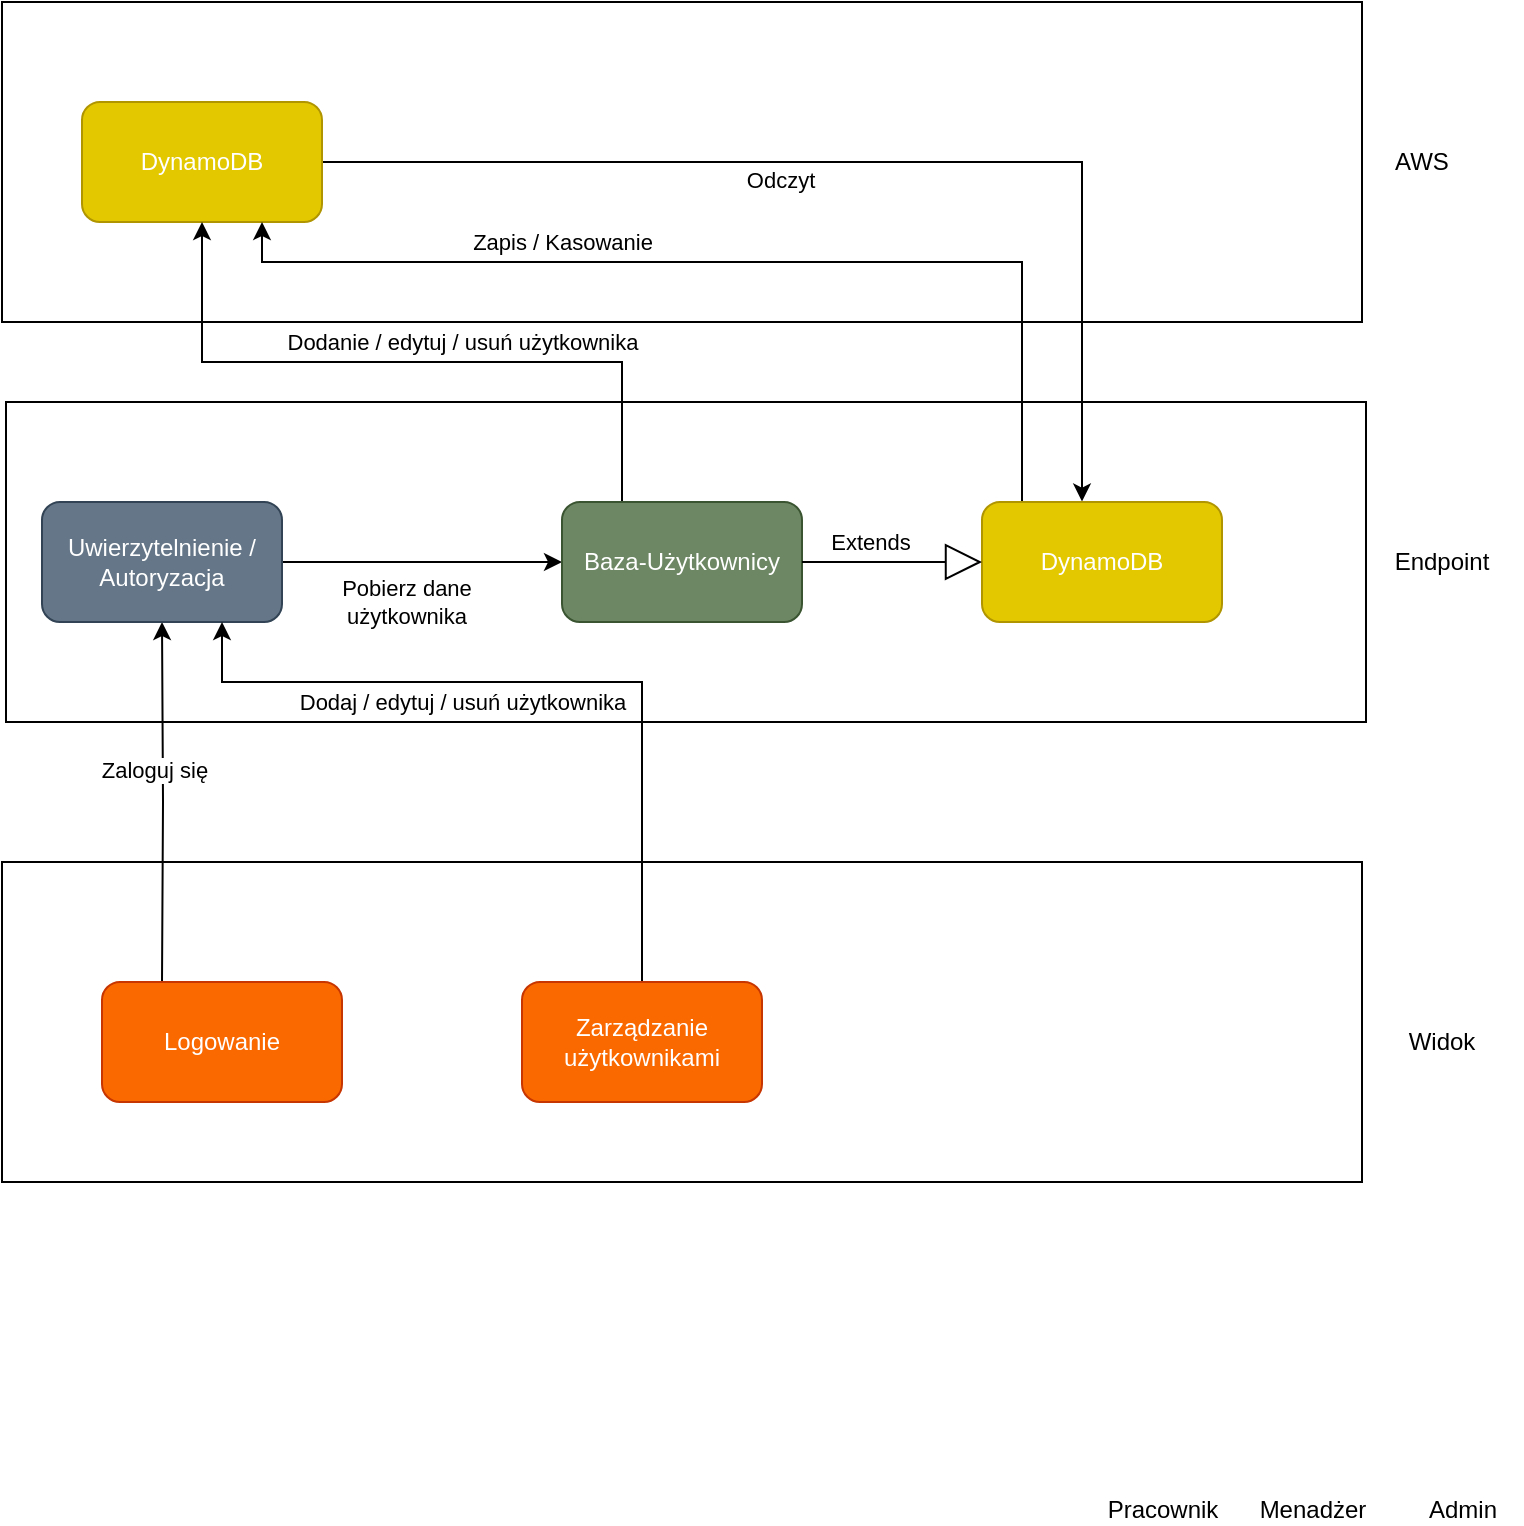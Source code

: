 <mxfile version="13.6.5" pages="3">
    <diagram id="LmuK0iRXnz72Fh-s3bJC" name="Logowanie / Zarządzanie Użytkownikami">
        <mxGraphModel dx="1736" dy="1188" grid="1" gridSize="10" guides="1" tooltips="1" connect="1" arrows="1" fold="1" page="1" pageScale="1" pageWidth="827" pageHeight="1169" math="0" shadow="0">
            <root>
                <mxCell id="0"/>
                <mxCell id="1" parent="0"/>
                <mxCell id="e5dS4gaMDLxEylvo_MKh-1" value="" style="rounded=0;whiteSpace=wrap;html=1;" parent="1" vertex="1">
                    <mxGeometry x="40" y="160" width="680" height="160" as="geometry"/>
                </mxCell>
                <mxCell id="e5dS4gaMDLxEylvo_MKh-2" value="" style="rounded=0;whiteSpace=wrap;html=1;" parent="1" vertex="1">
                    <mxGeometry x="42" y="360" width="680" height="160" as="geometry"/>
                </mxCell>
                <mxCell id="e5dS4gaMDLxEylvo_MKh-3" value="" style="rounded=0;whiteSpace=wrap;html=1;" parent="1" vertex="1">
                    <mxGeometry x="40" y="590" width="680" height="160" as="geometry"/>
                </mxCell>
                <mxCell id="e5dS4gaMDLxEylvo_MKh-4" value="AWS" style="text;html=1;strokeColor=none;fillColor=none;align=center;verticalAlign=middle;whiteSpace=wrap;rounded=0;" parent="1" vertex="1">
                    <mxGeometry x="730" y="230" width="40" height="20" as="geometry"/>
                </mxCell>
                <mxCell id="e5dS4gaMDLxEylvo_MKh-6" value="Endpoint" style="text;html=1;strokeColor=none;fillColor=none;align=center;verticalAlign=middle;whiteSpace=wrap;rounded=0;" parent="1" vertex="1">
                    <mxGeometry x="730" y="430" width="60" height="20" as="geometry"/>
                </mxCell>
                <mxCell id="e5dS4gaMDLxEylvo_MKh-7" value="Widok" style="text;html=1;strokeColor=none;fillColor=none;align=center;verticalAlign=middle;whiteSpace=wrap;rounded=0;" parent="1" vertex="1">
                    <mxGeometry x="740" y="670" width="40" height="20" as="geometry"/>
                </mxCell>
                <mxCell id="e5dS4gaMDLxEylvo_MKh-13" style="edgeStyle=orthogonalEdgeStyle;rounded=0;orthogonalLoop=1;jettySize=auto;html=1;exitX=0.413;exitY=-0.036;exitDx=0;exitDy=0;exitPerimeter=0;entryX=0.5;entryY=1;entryDx=0;entryDy=0;" parent="1" target="e5dS4gaMDLxEylvo_MKh-10" edge="1">
                    <mxGeometry relative="1" as="geometry">
                        <mxPoint x="120.0" y="650.0" as="sourcePoint"/>
                        <mxPoint x="280.44" y="502.16" as="targetPoint"/>
                        <Array as="points"/>
                    </mxGeometry>
                </mxCell>
                <mxCell id="e5dS4gaMDLxEylvo_MKh-14" value="Zaloguj się" style="edgeLabel;html=1;align=center;verticalAlign=middle;resizable=0;points=[];" parent="e5dS4gaMDLxEylvo_MKh-13" vertex="1" connectable="0">
                    <mxGeometry x="0.353" y="4" relative="1" as="geometry">
                        <mxPoint y="15" as="offset"/>
                    </mxGeometry>
                </mxCell>
                <mxCell id="e5dS4gaMDLxEylvo_MKh-9" value="Logowanie" style="rounded=1;whiteSpace=wrap;html=1;fillColor=#fa6800;strokeColor=#C73500;fontColor=#ffffff;" parent="1" vertex="1">
                    <mxGeometry x="90" y="650" width="120" height="60" as="geometry"/>
                </mxCell>
                <mxCell id="e5dS4gaMDLxEylvo_MKh-18" style="edgeStyle=orthogonalEdgeStyle;rounded=0;orthogonalLoop=1;jettySize=auto;html=1;exitX=1;exitY=0.5;exitDx=0;exitDy=0;entryX=0;entryY=0.5;entryDx=0;entryDy=0;" parent="1" source="e5dS4gaMDLxEylvo_MKh-10" target="e5dS4gaMDLxEylvo_MKh-23" edge="1">
                    <mxGeometry relative="1" as="geometry">
                        <Array as="points"/>
                    </mxGeometry>
                </mxCell>
                <mxCell id="e5dS4gaMDLxEylvo_MKh-19" value="Pobierz dane&lt;br&gt;użytkownika" style="edgeLabel;html=1;align=center;verticalAlign=middle;resizable=0;points=[];" parent="e5dS4gaMDLxEylvo_MKh-18" vertex="1" connectable="0">
                    <mxGeometry x="0.253" y="-1" relative="1" as="geometry">
                        <mxPoint x="-25.43" y="19" as="offset"/>
                    </mxGeometry>
                </mxCell>
                <mxCell id="e5dS4gaMDLxEylvo_MKh-10" value="Uwierzytelnienie / Autoryzacja" style="rounded=1;whiteSpace=wrap;html=1;fillColor=#647687;strokeColor=#314354;fontColor=#ffffff;" parent="1" vertex="1">
                    <mxGeometry x="60" y="410" width="120" height="60" as="geometry"/>
                </mxCell>
                <mxCell id="e5dS4gaMDLxEylvo_MKh-17" style="edgeStyle=orthogonalEdgeStyle;rounded=0;orthogonalLoop=1;jettySize=auto;html=1;exitX=1;exitY=0.5;exitDx=0;exitDy=0;entryX=0.42;entryY=-0.003;entryDx=0;entryDy=0;entryPerimeter=0;" parent="1" source="e5dS4gaMDLxEylvo_MKh-11" target="e5dS4gaMDLxEylvo_MKh-24" edge="1">
                    <mxGeometry relative="1" as="geometry">
                        <mxPoint x="150" y="410" as="targetPoint"/>
                        <Array as="points">
                            <mxPoint x="580" y="240"/>
                            <mxPoint x="580" y="410"/>
                        </Array>
                    </mxGeometry>
                </mxCell>
                <mxCell id="e5dS4gaMDLxEylvo_MKh-20" value="Odczyt" style="edgeLabel;html=1;align=center;verticalAlign=middle;resizable=0;points=[];" parent="e5dS4gaMDLxEylvo_MKh-17" vertex="1" connectable="0">
                    <mxGeometry x="-0.173" y="-1" relative="1" as="geometry">
                        <mxPoint x="1" y="8" as="offset"/>
                    </mxGeometry>
                </mxCell>
                <mxCell id="e5dS4gaMDLxEylvo_MKh-11" value="DynamoDB" style="rounded=1;whiteSpace=wrap;html=1;fillColor=#e3c800;strokeColor=#B09500;fontColor=#ffffff;" parent="1" vertex="1">
                    <mxGeometry x="80" y="210" width="120" height="60" as="geometry"/>
                </mxCell>
                <mxCell id="e5dS4gaMDLxEylvo_MKh-36" style="edgeStyle=orthogonalEdgeStyle;rounded=0;orthogonalLoop=1;jettySize=auto;html=1;exitX=0.5;exitY=0;exitDx=0;exitDy=0;entryX=0.75;entryY=1;entryDx=0;entryDy=0;fillColor=#ffffff;" parent="1" source="e5dS4gaMDLxEylvo_MKh-21" target="e5dS4gaMDLxEylvo_MKh-10" edge="1">
                    <mxGeometry relative="1" as="geometry">
                        <Array as="points">
                            <mxPoint x="360" y="500"/>
                            <mxPoint x="150" y="500"/>
                        </Array>
                    </mxGeometry>
                </mxCell>
                <mxCell id="e5dS4gaMDLxEylvo_MKh-38" value="Dodaj / edytuj / usuń użytkownika" style="edgeLabel;html=1;align=center;verticalAlign=middle;resizable=0;points=[];" parent="e5dS4gaMDLxEylvo_MKh-36" vertex="1" connectable="0">
                    <mxGeometry x="-0.34" y="-2" relative="1" as="geometry">
                        <mxPoint x="-92" y="-11.43" as="offset"/>
                    </mxGeometry>
                </mxCell>
                <mxCell id="e5dS4gaMDLxEylvo_MKh-21" value="Zarządzanie użytkownikami" style="rounded=1;whiteSpace=wrap;html=1;fillColor=#fa6800;strokeColor=#C73500;fontColor=#ffffff;" parent="1" vertex="1">
                    <mxGeometry x="300" y="650" width="120" height="60" as="geometry"/>
                </mxCell>
                <mxCell id="e5dS4gaMDLxEylvo_MKh-39" style="edgeStyle=orthogonalEdgeStyle;rounded=0;orthogonalLoop=1;jettySize=auto;html=1;exitX=0.25;exitY=0;exitDx=0;exitDy=0;fillColor=#ffffff;" parent="1" source="e5dS4gaMDLxEylvo_MKh-23" target="e5dS4gaMDLxEylvo_MKh-11" edge="1">
                    <mxGeometry relative="1" as="geometry"/>
                </mxCell>
                <mxCell id="e5dS4gaMDLxEylvo_MKh-40" value="Dodanie / edytuj / usuń użytkownika" style="edgeLabel;html=1;align=center;verticalAlign=middle;resizable=0;points=[];" parent="e5dS4gaMDLxEylvo_MKh-39" vertex="1" connectable="0">
                    <mxGeometry x="-0.139" y="-1" relative="1" as="geometry">
                        <mxPoint y="-9" as="offset"/>
                    </mxGeometry>
                </mxCell>
                <mxCell id="e5dS4gaMDLxEylvo_MKh-23" value="Baza-Użytkownicy" style="rounded=1;whiteSpace=wrap;html=1;fillColor=#6d8764;strokeColor=#3A5431;fontColor=#ffffff;" parent="1" vertex="1">
                    <mxGeometry x="320" y="410" width="120" height="60" as="geometry"/>
                </mxCell>
                <mxCell id="e5dS4gaMDLxEylvo_MKh-30" style="edgeStyle=orthogonalEdgeStyle;rounded=0;orthogonalLoop=1;jettySize=auto;html=1;exitX=0.25;exitY=0;exitDx=0;exitDy=0;entryX=0.75;entryY=1;entryDx=0;entryDy=0;fillColor=#ffffff;" parent="1" source="e5dS4gaMDLxEylvo_MKh-24" target="e5dS4gaMDLxEylvo_MKh-11" edge="1">
                    <mxGeometry relative="1" as="geometry">
                        <Array as="points">
                            <mxPoint x="550" y="290"/>
                            <mxPoint x="170" y="290"/>
                        </Array>
                    </mxGeometry>
                </mxCell>
                <mxCell id="e5dS4gaMDLxEylvo_MKh-31" value="Zapis / Kasowanie" style="edgeLabel;html=1;align=center;verticalAlign=middle;resizable=0;points=[];" parent="e5dS4gaMDLxEylvo_MKh-30" vertex="1" connectable="0">
                    <mxGeometry x="0.369" y="-1" relative="1" as="geometry">
                        <mxPoint x="2.67" y="-9" as="offset"/>
                    </mxGeometry>
                </mxCell>
                <mxCell id="e5dS4gaMDLxEylvo_MKh-24" value="DynamoDB" style="rounded=1;whiteSpace=wrap;html=1;fillColor=#e3c800;strokeColor=#B09500;fontColor=#ffffff;" parent="1" vertex="1">
                    <mxGeometry x="530" y="410" width="120" height="60" as="geometry"/>
                </mxCell>
                <mxCell id="e5dS4gaMDLxEylvo_MKh-27" value="Extends" style="endArrow=block;endSize=16;endFill=0;html=1;fillColor=#ffffff;exitX=1;exitY=0.5;exitDx=0;exitDy=0;entryX=0;entryY=0.5;entryDx=0;entryDy=0;" parent="1" source="e5dS4gaMDLxEylvo_MKh-23" target="e5dS4gaMDLxEylvo_MKh-24" edge="1">
                    <mxGeometry x="-0.25" y="10" width="160" relative="1" as="geometry">
                        <mxPoint x="450" y="440" as="sourcePoint"/>
                        <mxPoint x="520" y="440" as="targetPoint"/>
                        <Array as="points">
                            <mxPoint x="500" y="440"/>
                        </Array>
                        <mxPoint as="offset"/>
                    </mxGeometry>
                </mxCell>
                <mxCell id="e5dS4gaMDLxEylvo_MKh-42" value="Admin" style="shape=image;html=1;verticalAlign=top;verticalLabelPosition=bottom;labelBackgroundColor=#ffffff;imageAspect=0;aspect=fixed;image=https://cdn3.iconfinder.com/data/icons/fantasy-and-role-play-game-adventure-quest/512/Viking-128.png" parent="1" vertex="1">
                    <mxGeometry x="740" y="840" width="60" height="60" as="geometry"/>
                </mxCell>
                <mxCell id="e5dS4gaMDLxEylvo_MKh-45" value="Pracownik" style="shape=image;html=1;verticalAlign=top;verticalLabelPosition=bottom;labelBackgroundColor=#ffffff;imageAspect=0;aspect=fixed;image=https://cdn4.iconfinder.com/data/icons/avatars-xmas-giveaway/128/builder_worker_helmet-128.png" parent="1" vertex="1">
                    <mxGeometry x="590" y="840" width="60" height="60" as="geometry"/>
                </mxCell>
                <mxCell id="e5dS4gaMDLxEylvo_MKh-47" value="Menadżer" style="shape=image;html=1;verticalAlign=top;verticalLabelPosition=bottom;labelBackgroundColor=#ffffff;imageAspect=0;aspect=fixed;image=https://cdn3.iconfinder.com/data/icons/shopping-and-retail-15/512/Crown-128.png" parent="1" vertex="1">
                    <mxGeometry x="660" y="830" width="70" height="70" as="geometry"/>
                </mxCell>
                <mxCell id="e5dS4gaMDLxEylvo_MKh-50" value="" style="shape=image;html=1;verticalAlign=top;verticalLabelPosition=bottom;labelBackgroundColor=#ffffff;imageAspect=0;aspect=fixed;image=https://cdn4.iconfinder.com/data/icons/avatars-xmas-giveaway/128/builder_worker_helmet-128.png" parent="1" vertex="1">
                    <mxGeometry x="80" y="690" width="30" height="30" as="geometry"/>
                </mxCell>
                <mxCell id="e5dS4gaMDLxEylvo_MKh-51" value="" style="shape=image;html=1;verticalAlign=top;verticalLabelPosition=bottom;labelBackgroundColor=#ffffff;imageAspect=0;aspect=fixed;image=https://cdn3.iconfinder.com/data/icons/shopping-and-retail-15/512/Crown-128.png" parent="1" vertex="1">
                    <mxGeometry x="105" y="690" width="30" height="30" as="geometry"/>
                </mxCell>
                <mxCell id="e5dS4gaMDLxEylvo_MKh-52" value="" style="shape=image;html=1;verticalAlign=top;verticalLabelPosition=bottom;labelBackgroundColor=#ffffff;imageAspect=0;aspect=fixed;image=https://cdn3.iconfinder.com/data/icons/fantasy-and-role-play-game-adventure-quest/512/Viking-128.png" parent="1" vertex="1">
                    <mxGeometry x="130" y="695" width="25" height="25" as="geometry"/>
                </mxCell>
                <mxCell id="e5dS4gaMDLxEylvo_MKh-53" value="" style="shape=image;html=1;verticalAlign=top;verticalLabelPosition=bottom;labelBackgroundColor=#ffffff;imageAspect=0;aspect=fixed;image=https://cdn3.iconfinder.com/data/icons/fantasy-and-role-play-game-adventure-quest/512/Viking-128.png" parent="1" vertex="1">
                    <mxGeometry x="401" y="695" width="25" height="25" as="geometry"/>
                </mxCell>
            </root>
        </mxGraphModel>
    </diagram>
    <diagram id="Y09SEBUBqhmrg7Iw147y" name="Zespoły">
        <mxGraphModel dx="909" dy="1188" grid="1" gridSize="10" guides="1" tooltips="1" connect="1" arrows="1" fold="1" page="1" pageScale="1" pageWidth="827" pageHeight="1169" math="0" shadow="0">
            <root>
                <mxCell id="lDVDiWzpCGMbZkUDvq3X-0"/>
                <mxCell id="lDVDiWzpCGMbZkUDvq3X-1" parent="lDVDiWzpCGMbZkUDvq3X-0"/>
                <mxCell id="OA9pqO5p4BT9uitg4Vxe-0" value="" style="rounded=0;whiteSpace=wrap;html=1;" parent="lDVDiWzpCGMbZkUDvq3X-1" vertex="1">
                    <mxGeometry x="870" y="70" width="680" height="160" as="geometry"/>
                </mxCell>
                <mxCell id="OA9pqO5p4BT9uitg4Vxe-1" value="" style="rounded=0;whiteSpace=wrap;html=1;" parent="lDVDiWzpCGMbZkUDvq3X-1" vertex="1">
                    <mxGeometry x="870" y="270" width="680" height="290" as="geometry"/>
                </mxCell>
                <mxCell id="OA9pqO5p4BT9uitg4Vxe-2" value="" style="rounded=0;whiteSpace=wrap;html=1;" parent="lDVDiWzpCGMbZkUDvq3X-1" vertex="1">
                    <mxGeometry x="870" y="590" width="680" height="150" as="geometry"/>
                </mxCell>
                <mxCell id="OA9pqO5p4BT9uitg4Vxe-3" value="AWS" style="text;html=1;strokeColor=none;fillColor=none;align=center;verticalAlign=middle;whiteSpace=wrap;rounded=0;" parent="lDVDiWzpCGMbZkUDvq3X-1" vertex="1">
                    <mxGeometry x="1560" y="140" width="40" height="20" as="geometry"/>
                </mxCell>
                <mxCell id="OA9pqO5p4BT9uitg4Vxe-4" value="Endpoint" style="text;html=1;strokeColor=none;fillColor=none;align=center;verticalAlign=middle;whiteSpace=wrap;rounded=0;" parent="lDVDiWzpCGMbZkUDvq3X-1" vertex="1">
                    <mxGeometry x="1560" y="340" width="60" height="20" as="geometry"/>
                </mxCell>
                <mxCell id="OA9pqO5p4BT9uitg4Vxe-5" value="Widok" style="text;html=1;strokeColor=none;fillColor=none;align=center;verticalAlign=middle;whiteSpace=wrap;rounded=0;" parent="lDVDiWzpCGMbZkUDvq3X-1" vertex="1">
                    <mxGeometry x="1570" y="660" width="40" height="20" as="geometry"/>
                </mxCell>
                <mxCell id="OA9pqO5p4BT9uitg4Vxe-9" style="edgeStyle=orthogonalEdgeStyle;rounded=0;orthogonalLoop=1;jettySize=auto;html=1;exitX=1;exitY=0.5;exitDx=0;exitDy=0;entryX=0;entryY=0.5;entryDx=0;entryDy=0;" parent="lDVDiWzpCGMbZkUDvq3X-1" source="OA9pqO5p4BT9uitg4Vxe-11" target="OA9pqO5p4BT9uitg4Vxe-20" edge="1">
                    <mxGeometry relative="1" as="geometry">
                        <Array as="points"/>
                    </mxGeometry>
                </mxCell>
                <mxCell id="OA9pqO5p4BT9uitg4Vxe-10" value="CRUD zespołu" style="edgeLabel;html=1;align=center;verticalAlign=middle;resizable=0;points=[];" parent="OA9pqO5p4BT9uitg4Vxe-9" vertex="1" connectable="0">
                    <mxGeometry x="0.253" y="-1" relative="1" as="geometry">
                        <mxPoint x="-25.43" y="9" as="offset"/>
                    </mxGeometry>
                </mxCell>
                <mxCell id="yh0loiHZFNlykwr7Wtyo-2" value="Lista zespołów" style="edgeStyle=orthogonalEdgeStyle;rounded=0;orthogonalLoop=1;jettySize=auto;html=1;exitX=1;exitY=1;exitDx=0;exitDy=0;entryX=0.75;entryY=0;entryDx=0;entryDy=0;" parent="lDVDiWzpCGMbZkUDvq3X-1" source="OA9pqO5p4BT9uitg4Vxe-11" target="OA9pqO5p4BT9uitg4Vxe-17" edge="1">
                    <mxGeometry x="0.083" y="10" relative="1" as="geometry">
                        <Array as="points">
                            <mxPoint x="1010" y="430"/>
                            <mxPoint x="1220" y="430"/>
                        </Array>
                        <mxPoint x="-10" y="-10" as="offset"/>
                    </mxGeometry>
                </mxCell>
                <mxCell id="OA9pqO5p4BT9uitg4Vxe-11" value="Zarządzanie zespołami" style="rounded=1;whiteSpace=wrap;html=1;fillColor=#647687;strokeColor=#314354;fontColor=#ffffff;" parent="lDVDiWzpCGMbZkUDvq3X-1" vertex="1">
                    <mxGeometry x="890" y="320" width="120" height="60" as="geometry"/>
                </mxCell>
                <mxCell id="OA9pqO5p4BT9uitg4Vxe-12" style="edgeStyle=orthogonalEdgeStyle;rounded=0;orthogonalLoop=1;jettySize=auto;html=1;exitX=1;exitY=0.5;exitDx=0;exitDy=0;entryX=0.5;entryY=0;entryDx=0;entryDy=0;" parent="lDVDiWzpCGMbZkUDvq3X-1" source="OA9pqO5p4BT9uitg4Vxe-14" target="OA9pqO5p4BT9uitg4Vxe-23" edge="1">
                    <mxGeometry relative="1" as="geometry">
                        <mxPoint x="980" y="320" as="targetPoint"/>
                        <Array as="points">
                            <mxPoint x="1420" y="150"/>
                        </Array>
                    </mxGeometry>
                </mxCell>
                <mxCell id="OA9pqO5p4BT9uitg4Vxe-13" value="Odczyt" style="edgeLabel;html=1;align=center;verticalAlign=middle;resizable=0;points=[];" parent="OA9pqO5p4BT9uitg4Vxe-12" vertex="1" connectable="0">
                    <mxGeometry x="-0.173" y="-1" relative="1" as="geometry">
                        <mxPoint x="1" y="8" as="offset"/>
                    </mxGeometry>
                </mxCell>
                <mxCell id="OA9pqO5p4BT9uitg4Vxe-14" value="DynamoDB" style="rounded=1;whiteSpace=wrap;html=1;fillColor=#e3c800;strokeColor=#B09500;fontColor=#ffffff;" parent="lDVDiWzpCGMbZkUDvq3X-1" vertex="1">
                    <mxGeometry x="910" y="120" width="120" height="60" as="geometry"/>
                </mxCell>
                <mxCell id="OA9pqO5p4BT9uitg4Vxe-15" style="edgeStyle=orthogonalEdgeStyle;rounded=0;orthogonalLoop=1;jettySize=auto;html=1;exitX=0.5;exitY=0;exitDx=0;exitDy=0;entryX=0.75;entryY=1;entryDx=0;entryDy=0;fillColor=#ffffff;" parent="lDVDiWzpCGMbZkUDvq3X-1" source="OA9pqO5p4BT9uitg4Vxe-17" target="OA9pqO5p4BT9uitg4Vxe-11" edge="1">
                    <mxGeometry relative="1" as="geometry">
                        <Array as="points">
                            <mxPoint x="1190" y="500"/>
                            <mxPoint x="980" y="500"/>
                        </Array>
                    </mxGeometry>
                </mxCell>
                <mxCell id="OA9pqO5p4BT9uitg4Vxe-16" value="Dodaj / usuń zespół" style="edgeLabel;html=1;align=center;verticalAlign=middle;resizable=0;points=[];" parent="OA9pqO5p4BT9uitg4Vxe-15" vertex="1" connectable="0">
                    <mxGeometry x="-0.34" y="-2" relative="1" as="geometry">
                        <mxPoint x="-61" y="-8" as="offset"/>
                    </mxGeometry>
                </mxCell>
                <mxCell id="OA9pqO5p4BT9uitg4Vxe-33" style="edgeStyle=orthogonalEdgeStyle;rounded=0;orthogonalLoop=1;jettySize=auto;html=1;exitX=0.25;exitY=0;exitDx=0;exitDy=0;entryX=0.5;entryY=1;entryDx=0;entryDy=0;fillColor=#ffffff;" parent="lDVDiWzpCGMbZkUDvq3X-1" source="OA9pqO5p4BT9uitg4Vxe-17" target="OA9pqO5p4BT9uitg4Vxe-11" edge="1">
                    <mxGeometry relative="1" as="geometry"/>
                </mxCell>
                <mxCell id="OA9pqO5p4BT9uitg4Vxe-34" value="Edytuj zespół" style="edgeLabel;html=1;align=center;verticalAlign=middle;resizable=0;points=[];" parent="OA9pqO5p4BT9uitg4Vxe-33" vertex="1" connectable="0">
                    <mxGeometry x="-0.121" y="-3" relative="1" as="geometry">
                        <mxPoint x="-54" y="23" as="offset"/>
                    </mxGeometry>
                </mxCell>
                <mxCell id="OA9pqO5p4BT9uitg4Vxe-17" value="Zespoły" style="rounded=1;whiteSpace=wrap;html=1;fillColor=#fa6800;strokeColor=#C73500;fontColor=#ffffff;" parent="lDVDiWzpCGMbZkUDvq3X-1" vertex="1">
                    <mxGeometry x="1130" y="650" width="120" height="60" as="geometry"/>
                </mxCell>
                <mxCell id="OA9pqO5p4BT9uitg4Vxe-18" style="edgeStyle=orthogonalEdgeStyle;rounded=0;orthogonalLoop=1;jettySize=auto;html=1;exitX=0.25;exitY=0;exitDx=0;exitDy=0;fillColor=#ffffff;" parent="lDVDiWzpCGMbZkUDvq3X-1" source="OA9pqO5p4BT9uitg4Vxe-20" target="OA9pqO5p4BT9uitg4Vxe-14" edge="1">
                    <mxGeometry relative="1" as="geometry">
                        <Array as="points">
                            <mxPoint x="1180" y="220"/>
                            <mxPoint x="970" y="220"/>
                        </Array>
                    </mxGeometry>
                </mxCell>
                <mxCell id="OA9pqO5p4BT9uitg4Vxe-19" value="CRUD zespołu" style="edgeLabel;html=1;align=center;verticalAlign=middle;resizable=0;points=[];" parent="OA9pqO5p4BT9uitg4Vxe-18" vertex="1" connectable="0">
                    <mxGeometry x="-0.139" y="-1" relative="1" as="geometry">
                        <mxPoint x="-9.17" as="offset"/>
                    </mxGeometry>
                </mxCell>
                <mxCell id="OA9pqO5p4BT9uitg4Vxe-47" style="edgeStyle=orthogonalEdgeStyle;rounded=0;orthogonalLoop=1;jettySize=auto;html=1;exitX=0;exitY=0;exitDx=0;exitDy=0;entryX=0.25;entryY=1;entryDx=0;entryDy=0;fillColor=#ffffff;" parent="lDVDiWzpCGMbZkUDvq3X-1" source="OA9pqO5p4BT9uitg4Vxe-20" target="OA9pqO5p4BT9uitg4Vxe-14" edge="1">
                    <mxGeometry relative="1" as="geometry"/>
                </mxCell>
                <mxCell id="OA9pqO5p4BT9uitg4Vxe-48" value="CRUD użytkownika w zespole&lt;br&gt;(powiązanie uż. z zespołem)" style="edgeLabel;html=1;align=center;verticalAlign=middle;resizable=0;points=[];" parent="OA9pqO5p4BT9uitg4Vxe-47" vertex="1" connectable="0">
                    <mxGeometry x="0.226" y="1" relative="1" as="geometry">
                        <mxPoint as="offset"/>
                    </mxGeometry>
                </mxCell>
                <mxCell id="OA9pqO5p4BT9uitg4Vxe-20" value="Baza-Zespoły" style="rounded=1;whiteSpace=wrap;html=1;fillColor=#6d8764;strokeColor=#3A5431;fontColor=#ffffff;" parent="lDVDiWzpCGMbZkUDvq3X-1" vertex="1">
                    <mxGeometry x="1150" y="320" width="120" height="60" as="geometry"/>
                </mxCell>
                <mxCell id="OA9pqO5p4BT9uitg4Vxe-21" style="edgeStyle=orthogonalEdgeStyle;rounded=0;orthogonalLoop=1;jettySize=auto;html=1;exitX=0.25;exitY=0;exitDx=0;exitDy=0;entryX=0.75;entryY=1;entryDx=0;entryDy=0;fillColor=#ffffff;" parent="lDVDiWzpCGMbZkUDvq3X-1" source="OA9pqO5p4BT9uitg4Vxe-23" target="OA9pqO5p4BT9uitg4Vxe-14" edge="1">
                    <mxGeometry relative="1" as="geometry">
                        <Array as="points">
                            <mxPoint x="1380" y="200"/>
                            <mxPoint x="1000" y="200"/>
                        </Array>
                    </mxGeometry>
                </mxCell>
                <mxCell id="OA9pqO5p4BT9uitg4Vxe-22" value="Zapis / Kasowanie" style="edgeLabel;html=1;align=center;verticalAlign=middle;resizable=0;points=[];" parent="OA9pqO5p4BT9uitg4Vxe-21" vertex="1" connectable="0">
                    <mxGeometry x="0.369" y="-1" relative="1" as="geometry">
                        <mxPoint as="offset"/>
                    </mxGeometry>
                </mxCell>
                <mxCell id="OA9pqO5p4BT9uitg4Vxe-23" value="DynamoDB" style="rounded=1;whiteSpace=wrap;html=1;fillColor=#e3c800;strokeColor=#B09500;fontColor=#ffffff;" parent="lDVDiWzpCGMbZkUDvq3X-1" vertex="1">
                    <mxGeometry x="1360" y="320" width="120" height="60" as="geometry"/>
                </mxCell>
                <mxCell id="OA9pqO5p4BT9uitg4Vxe-24" value="Extends" style="endArrow=block;endSize=16;endFill=0;html=1;fillColor=#ffffff;exitX=1;exitY=0.5;exitDx=0;exitDy=0;entryX=0;entryY=0.5;entryDx=0;entryDy=0;" parent="lDVDiWzpCGMbZkUDvq3X-1" source="OA9pqO5p4BT9uitg4Vxe-20" target="OA9pqO5p4BT9uitg4Vxe-23" edge="1">
                    <mxGeometry x="-0.25" y="10" width="160" relative="1" as="geometry">
                        <mxPoint x="1280" y="350" as="sourcePoint"/>
                        <mxPoint x="1350" y="350" as="targetPoint"/>
                        <Array as="points">
                            <mxPoint x="1330" y="350"/>
                        </Array>
                        <mxPoint as="offset"/>
                    </mxGeometry>
                </mxCell>
                <mxCell id="OA9pqO5p4BT9uitg4Vxe-25" value="Admin" style="shape=image;html=1;verticalAlign=top;verticalLabelPosition=bottom;labelBackgroundColor=#ffffff;imageAspect=0;aspect=fixed;image=https://cdn3.iconfinder.com/data/icons/fantasy-and-role-play-game-adventure-quest/512/Viking-128.png" parent="lDVDiWzpCGMbZkUDvq3X-1" vertex="1">
                    <mxGeometry x="1570" y="840" width="60" height="60" as="geometry"/>
                </mxCell>
                <mxCell id="OA9pqO5p4BT9uitg4Vxe-26" value="Pracownik" style="shape=image;html=1;verticalAlign=top;verticalLabelPosition=bottom;labelBackgroundColor=#ffffff;imageAspect=0;aspect=fixed;image=https://cdn4.iconfinder.com/data/icons/avatars-xmas-giveaway/128/builder_worker_helmet-128.png" parent="lDVDiWzpCGMbZkUDvq3X-1" vertex="1">
                    <mxGeometry x="1420" y="840" width="60" height="60" as="geometry"/>
                </mxCell>
                <mxCell id="OA9pqO5p4BT9uitg4Vxe-27" value="Menadżer" style="shape=image;html=1;verticalAlign=top;verticalLabelPosition=bottom;labelBackgroundColor=#ffffff;imageAspect=0;aspect=fixed;image=https://cdn3.iconfinder.com/data/icons/shopping-and-retail-15/512/Crown-128.png" parent="lDVDiWzpCGMbZkUDvq3X-1" vertex="1">
                    <mxGeometry x="1490" y="830" width="70" height="70" as="geometry"/>
                </mxCell>
                <mxCell id="OA9pqO5p4BT9uitg4Vxe-31" value="" style="shape=image;html=1;verticalAlign=top;verticalLabelPosition=bottom;labelBackgroundColor=#ffffff;imageAspect=0;aspect=fixed;image=https://cdn3.iconfinder.com/data/icons/fantasy-and-role-play-game-adventure-quest/512/Viking-128.png" parent="lDVDiWzpCGMbZkUDvq3X-1" vertex="1">
                    <mxGeometry x="1225" y="695" width="25" height="25" as="geometry"/>
                </mxCell>
                <mxCell id="OA9pqO5p4BT9uitg4Vxe-42" value="" style="shape=image;html=1;verticalAlign=top;verticalLabelPosition=bottom;labelBackgroundColor=#ffffff;imageAspect=0;aspect=fixed;image=https://cdn3.iconfinder.com/data/icons/shopping-and-retail-15/512/Crown-128.png" parent="lDVDiWzpCGMbZkUDvq3X-1" vertex="1">
                    <mxGeometry x="1070" y="520" width="30" height="30" as="geometry"/>
                </mxCell>
                <mxCell id="OA9pqO5p4BT9uitg4Vxe-52" style="edgeStyle=orthogonalEdgeStyle;rounded=0;orthogonalLoop=1;jettySize=auto;html=1;exitX=0.5;exitY=0;exitDx=0;exitDy=0;entryX=0.25;entryY=1;entryDx=0;entryDy=0;fillColor=#ffffff;" parent="lDVDiWzpCGMbZkUDvq3X-1" source="OA9pqO5p4BT9uitg4Vxe-49" target="OA9pqO5p4BT9uitg4Vxe-11" edge="1">
                    <mxGeometry relative="1" as="geometry">
                        <Array as="points">
                            <mxPoint x="990" y="630"/>
                            <mxPoint x="920" y="630"/>
                        </Array>
                    </mxGeometry>
                </mxCell>
                <mxCell id="OA9pqO5p4BT9uitg4Vxe-49" value="Szczegóły Zespołu" style="rounded=1;whiteSpace=wrap;html=1;fillColor=#fa6800;strokeColor=#C73500;fontColor=#ffffff;" parent="lDVDiWzpCGMbZkUDvq3X-1" vertex="1">
                    <mxGeometry x="930" y="650" width="120" height="60" as="geometry"/>
                </mxCell>
                <mxCell id="OA9pqO5p4BT9uitg4Vxe-50" style="edgeStyle=orthogonalEdgeStyle;rounded=0;orthogonalLoop=1;jettySize=auto;html=1;exitX=1;exitY=0.5;exitDx=0;exitDy=0;entryX=0;entryY=0.5;entryDx=0;entryDy=0;" parent="lDVDiWzpCGMbZkUDvq3X-1" edge="1">
                    <mxGeometry relative="1" as="geometry">
                        <Array as="points"/>
                        <mxPoint x="1010" y="330" as="sourcePoint"/>
                        <mxPoint x="1150" y="330" as="targetPoint"/>
                    </mxGeometry>
                </mxCell>
                <mxCell id="OA9pqO5p4BT9uitg4Vxe-51" value="CRUD użytkownika&lt;br&gt;&amp;nbsp;w zespole" style="edgeLabel;html=1;align=center;verticalAlign=middle;resizable=0;points=[];" parent="OA9pqO5p4BT9uitg4Vxe-50" vertex="1" connectable="0">
                    <mxGeometry x="0.253" y="-1" relative="1" as="geometry">
                        <mxPoint x="-23" y="-21" as="offset"/>
                    </mxGeometry>
                </mxCell>
                <mxCell id="OA9pqO5p4BT9uitg4Vxe-53" value="" style="shape=image;html=1;verticalAlign=top;verticalLabelPosition=bottom;labelBackgroundColor=#ffffff;imageAspect=0;aspect=fixed;image=https://cdn3.iconfinder.com/data/icons/shopping-and-retail-15/512/Crown-128.png" parent="lDVDiWzpCGMbZkUDvq3X-1" vertex="1">
                    <mxGeometry x="1000" y="690" width="30" height="30" as="geometry"/>
                </mxCell>
                <mxCell id="OA9pqO5p4BT9uitg4Vxe-54" value="" style="shape=image;html=1;verticalAlign=top;verticalLabelPosition=bottom;labelBackgroundColor=#ffffff;imageAspect=0;aspect=fixed;image=https://cdn3.iconfinder.com/data/icons/fantasy-and-role-play-game-adventure-quest/512/Viking-128.png" parent="lDVDiWzpCGMbZkUDvq3X-1" vertex="1">
                    <mxGeometry x="1030" y="695" width="25" height="25" as="geometry"/>
                </mxCell>
            </root>
        </mxGraphModel>
    </diagram>
    <diagram id="UVJCXWk8dEi-LSBi0P0F" name="Zadania">
        <mxGraphModel dx="1736" dy="1188" grid="1" gridSize="10" guides="1" tooltips="1" connect="1" arrows="1" fold="1" page="1" pageScale="1" pageWidth="827" pageHeight="1169" math="0" shadow="0">
            <root>
                <mxCell id="J9_IvQw69B-Giktkhso--0"/>
                <mxCell id="J9_IvQw69B-Giktkhso--1" parent="J9_IvQw69B-Giktkhso--0"/>
                <mxCell id="J9_IvQw69B-Giktkhso--2" value="" style="rounded=0;whiteSpace=wrap;html=1;" parent="J9_IvQw69B-Giktkhso--1" vertex="1">
                    <mxGeometry x="630" y="170" width="1170" height="160" as="geometry"/>
                </mxCell>
                <mxCell id="J9_IvQw69B-Giktkhso--3" value="" style="rounded=0;whiteSpace=wrap;html=1;" parent="J9_IvQw69B-Giktkhso--1" vertex="1">
                    <mxGeometry x="630" y="370" width="1170" height="290" as="geometry"/>
                </mxCell>
                <mxCell id="J9_IvQw69B-Giktkhso--4" value="" style="rounded=0;whiteSpace=wrap;html=1;" parent="J9_IvQw69B-Giktkhso--1" vertex="1">
                    <mxGeometry x="630" y="800" width="1170" height="160" as="geometry"/>
                </mxCell>
                <mxCell id="J9_IvQw69B-Giktkhso--5" value="AWS" style="text;html=1;strokeColor=none;fillColor=none;align=center;verticalAlign=middle;whiteSpace=wrap;rounded=0;" parent="J9_IvQw69B-Giktkhso--1" vertex="1">
                    <mxGeometry x="1860" y="226" width="40" height="20" as="geometry"/>
                </mxCell>
                <mxCell id="J9_IvQw69B-Giktkhso--6" value="Endpoint" style="text;html=1;strokeColor=none;fillColor=none;align=center;verticalAlign=middle;whiteSpace=wrap;rounded=0;" parent="J9_IvQw69B-Giktkhso--1" vertex="1">
                    <mxGeometry x="1840" y="470" width="60" height="20" as="geometry"/>
                </mxCell>
                <mxCell id="J9_IvQw69B-Giktkhso--7" value="Widok" style="text;html=1;strokeColor=none;fillColor=none;align=center;verticalAlign=middle;whiteSpace=wrap;rounded=0;" parent="J9_IvQw69B-Giktkhso--1" vertex="1">
                    <mxGeometry x="1860" y="871" width="40" height="20" as="geometry"/>
                </mxCell>
                <mxCell id="J9_IvQw69B-Giktkhso--8" style="edgeStyle=orthogonalEdgeStyle;rounded=0;orthogonalLoop=1;jettySize=auto;html=1;exitX=0.95;exitY=0.983;exitDx=0;exitDy=0;entryX=0;entryY=0.5;entryDx=0;entryDy=0;exitPerimeter=0;" parent="J9_IvQw69B-Giktkhso--1" source="J9_IvQw69B-Giktkhso--10" target="J9_IvQw69B-Giktkhso--23" edge="1">
                    <mxGeometry relative="1" as="geometry">
                        <Array as="points">
                            <mxPoint x="1001" y="479"/>
                            <mxPoint x="1001" y="590"/>
                        </Array>
                    </mxGeometry>
                </mxCell>
                <mxCell id="J9_IvQw69B-Giktkhso--9" value="CRUD zadania" style="edgeLabel;html=1;align=center;verticalAlign=middle;resizable=0;points=[];" parent="J9_IvQw69B-Giktkhso--8" vertex="1" connectable="0">
                    <mxGeometry x="0.253" y="-1" relative="1" as="geometry">
                        <mxPoint x="-25.43" y="9" as="offset"/>
                    </mxGeometry>
                </mxCell>
                <mxCell id="jZsVlsGDXqF00g-XMzpk-15" value="Wyślij powiadomienie" style="edgeStyle=orthogonalEdgeStyle;rounded=0;orthogonalLoop=1;jettySize=auto;html=1;exitX=0.25;exitY=0;exitDx=0;exitDy=0;entryX=0.25;entryY=1;entryDx=0;entryDy=0;fillColor=#ffffff;" parent="J9_IvQw69B-Giktkhso--1" source="J9_IvQw69B-Giktkhso--10" target="C8jo-HCp1nI_gE1-fbxW-1" edge="1">
                    <mxGeometry relative="1" as="geometry"/>
                </mxCell>
                <mxCell id="J9_IvQw69B-Giktkhso--10" value="Zarządzanie zadaniami w zepołach" style="rounded=1;whiteSpace=wrap;html=1;" parent="J9_IvQw69B-Giktkhso--1" vertex="1">
                    <mxGeometry x="881" y="420" width="120" height="60" as="geometry"/>
                </mxCell>
                <mxCell id="J9_IvQw69B-Giktkhso--11" style="edgeStyle=orthogonalEdgeStyle;rounded=0;orthogonalLoop=1;jettySize=auto;html=1;exitX=1;exitY=0.5;exitDx=0;exitDy=0;entryX=0.75;entryY=0;entryDx=0;entryDy=0;" parent="J9_IvQw69B-Giktkhso--1" source="J9_IvQw69B-Giktkhso--13" target="J9_IvQw69B-Giktkhso--26" edge="1">
                    <mxGeometry relative="1" as="geometry">
                        <mxPoint x="971" y="420" as="targetPoint"/>
                        <Array as="points">
                            <mxPoint x="1410" y="250"/>
                        </Array>
                    </mxGeometry>
                </mxCell>
                <mxCell id="J9_IvQw69B-Giktkhso--12" value="Odczyt" style="edgeLabel;html=1;align=center;verticalAlign=middle;resizable=0;points=[];" parent="J9_IvQw69B-Giktkhso--11" vertex="1" connectable="0">
                    <mxGeometry x="-0.173" y="-1" relative="1" as="geometry">
                        <mxPoint x="1" y="8" as="offset"/>
                    </mxGeometry>
                </mxCell>
                <mxCell id="J9_IvQw69B-Giktkhso--13" value="DynamoDB" style="rounded=1;whiteSpace=wrap;html=1;fillColor=#e3c800;strokeColor=#B09500;fontColor=#ffffff;" parent="J9_IvQw69B-Giktkhso--1" vertex="1">
                    <mxGeometry x="901" y="220" width="120" height="60" as="geometry"/>
                </mxCell>
                <mxCell id="J9_IvQw69B-Giktkhso--14" style="edgeStyle=orthogonalEdgeStyle;rounded=0;orthogonalLoop=1;jettySize=auto;html=1;exitX=0.5;exitY=0;exitDx=0;exitDy=0;entryX=0.75;entryY=1;entryDx=0;entryDy=0;fillColor=#ffffff;" parent="J9_IvQw69B-Giktkhso--1" source="J9_IvQw69B-Giktkhso--18" target="J9_IvQw69B-Giktkhso--10" edge="1">
                    <mxGeometry relative="1" as="geometry">
                        <Array as="points">
                            <mxPoint x="1140" y="850"/>
                            <mxPoint x="1140" y="630"/>
                            <mxPoint x="971" y="630"/>
                        </Array>
                    </mxGeometry>
                </mxCell>
                <mxCell id="J9_IvQw69B-Giktkhso--15" value="Dodaj / usuń zadanie" style="edgeLabel;html=1;align=center;verticalAlign=middle;resizable=0;points=[];" parent="J9_IvQw69B-Giktkhso--14" vertex="1" connectable="0">
                    <mxGeometry x="-0.34" y="-2" relative="1" as="geometry">
                        <mxPoint x="24" y="29.17" as="offset"/>
                    </mxGeometry>
                </mxCell>
                <mxCell id="J9_IvQw69B-Giktkhso--16" style="edgeStyle=orthogonalEdgeStyle;rounded=0;orthogonalLoop=1;jettySize=auto;html=1;entryX=0.5;entryY=1;entryDx=0;entryDy=0;fillColor=#ffffff;exitX=1;exitY=0.5;exitDx=0;exitDy=0;" parent="J9_IvQw69B-Giktkhso--1" source="J9_IvQw69B-Giktkhso--34" target="J9_IvQw69B-Giktkhso--10" edge="1">
                    <mxGeometry relative="1" as="geometry">
                        <Array as="points">
                            <mxPoint x="941" y="861"/>
                        </Array>
                    </mxGeometry>
                </mxCell>
                <mxCell id="J9_IvQw69B-Giktkhso--17" value="Edytuj zadanie" style="edgeLabel;html=1;align=center;verticalAlign=middle;resizable=0;points=[];" parent="J9_IvQw69B-Giktkhso--16" vertex="1" connectable="0">
                    <mxGeometry x="-0.121" y="-3" relative="1" as="geometry">
                        <mxPoint as="offset"/>
                    </mxGeometry>
                </mxCell>
                <mxCell id="jZsVlsGDXqF00g-XMzpk-6" value="Wybierz język" style="edgeStyle=orthogonalEdgeStyle;rounded=0;orthogonalLoop=1;jettySize=auto;html=1;exitX=1;exitY=0.5;exitDx=0;exitDy=0;entryX=0.5;entryY=1;entryDx=0;entryDy=0;fillColor=#ffffff;" parent="J9_IvQw69B-Giktkhso--1" source="J9_IvQw69B-Giktkhso--18" target="jZsVlsGDXqF00g-XMzpk-3" edge="1">
                    <mxGeometry x="0.236" relative="1" as="geometry">
                        <Array as="points">
                            <mxPoint x="1594" y="850"/>
                        </Array>
                        <mxPoint y="1" as="offset"/>
                    </mxGeometry>
                </mxCell>
                <mxCell id="J9_IvQw69B-Giktkhso--18" value="Zadania" style="rounded=1;whiteSpace=wrap;html=1;fillColor=#fa6800;strokeColor=#C73500;fontColor=#ffffff;" parent="J9_IvQw69B-Giktkhso--1" vertex="1">
                    <mxGeometry x="1230" y="820" width="120" height="60" as="geometry"/>
                </mxCell>
                <mxCell id="J9_IvQw69B-Giktkhso--19" style="edgeStyle=orthogonalEdgeStyle;rounded=0;orthogonalLoop=1;jettySize=auto;html=1;exitX=0;exitY=0.25;exitDx=0;exitDy=0;fillColor=#ffffff;" parent="J9_IvQw69B-Giktkhso--1" source="J9_IvQw69B-Giktkhso--23" target="J9_IvQw69B-Giktkhso--13" edge="1">
                    <mxGeometry relative="1" as="geometry">
                        <Array as="points">
                            <mxPoint x="1320" y="570"/>
                            <mxPoint x="1171" y="570"/>
                            <mxPoint x="1171" y="350"/>
                            <mxPoint x="961" y="350"/>
                        </Array>
                    </mxGeometry>
                </mxCell>
                <mxCell id="J9_IvQw69B-Giktkhso--20" value="CRUD zadania" style="edgeLabel;html=1;align=center;verticalAlign=middle;resizable=0;points=[];" parent="J9_IvQw69B-Giktkhso--19" vertex="1" connectable="0">
                    <mxGeometry x="-0.139" y="-1" relative="1" as="geometry">
                        <mxPoint x="-9.17" as="offset"/>
                    </mxGeometry>
                </mxCell>
                <mxCell id="J9_IvQw69B-Giktkhso--21" style="edgeStyle=orthogonalEdgeStyle;rounded=0;orthogonalLoop=1;jettySize=auto;html=1;exitX=0.25;exitY=0;exitDx=0;exitDy=0;entryX=0.25;entryY=1;entryDx=0;entryDy=0;fillColor=#ffffff;" parent="J9_IvQw69B-Giktkhso--1" source="J9_IvQw69B-Giktkhso--23" target="J9_IvQw69B-Giktkhso--13" edge="1">
                    <mxGeometry relative="1" as="geometry">
                        <Array as="points">
                            <mxPoint x="1350" y="540"/>
                            <mxPoint x="1260" y="540"/>
                            <mxPoint x="1260" y="390"/>
                            <mxPoint x="931" y="390"/>
                        </Array>
                    </mxGeometry>
                </mxCell>
                <mxCell id="J9_IvQw69B-Giktkhso--22" value="CRUD powiązania pracownika&lt;br&gt;&amp;nbsp;z zadaniem" style="edgeLabel;html=1;align=center;verticalAlign=middle;resizable=0;points=[];" parent="J9_IvQw69B-Giktkhso--21" vertex="1" connectable="0">
                    <mxGeometry x="0.226" y="1" relative="1" as="geometry">
                        <mxPoint as="offset"/>
                    </mxGeometry>
                </mxCell>
                <mxCell id="jZsVlsGDXqF00g-XMzpk-8" value="Pobierz zadania" style="edgeStyle=orthogonalEdgeStyle;rounded=0;orthogonalLoop=1;jettySize=auto;html=1;exitX=1;exitY=0.5;exitDx=0;exitDy=0;entryX=0;entryY=0.5;entryDx=0;entryDy=0;fillColor=#ffffff;" parent="J9_IvQw69B-Giktkhso--1" source="J9_IvQw69B-Giktkhso--23" target="jZsVlsGDXqF00g-XMzpk-3" edge="1">
                    <mxGeometry relative="1" as="geometry"/>
                </mxCell>
                <mxCell id="J9_IvQw69B-Giktkhso--23" value="Baza-Zadań" style="rounded=1;whiteSpace=wrap;html=1;" parent="J9_IvQw69B-Giktkhso--1" vertex="1">
                    <mxGeometry x="1320" y="560" width="120" height="60" as="geometry"/>
                </mxCell>
                <mxCell id="J9_IvQw69B-Giktkhso--24" style="edgeStyle=orthogonalEdgeStyle;rounded=0;orthogonalLoop=1;jettySize=auto;html=1;exitX=0.25;exitY=0;exitDx=0;exitDy=0;entryX=0.75;entryY=1;entryDx=0;entryDy=0;fillColor=#ffffff;" parent="J9_IvQw69B-Giktkhso--1" source="J9_IvQw69B-Giktkhso--26" target="J9_IvQw69B-Giktkhso--13" edge="1">
                    <mxGeometry relative="1" as="geometry">
                        <Array as="points">
                            <mxPoint x="1371" y="300"/>
                            <mxPoint x="991" y="300"/>
                        </Array>
                    </mxGeometry>
                </mxCell>
                <mxCell id="J9_IvQw69B-Giktkhso--25" value="Zapis / Kasowanie" style="edgeLabel;html=1;align=center;verticalAlign=middle;resizable=0;points=[];" parent="J9_IvQw69B-Giktkhso--24" vertex="1" connectable="0">
                    <mxGeometry x="0.369" y="-1" relative="1" as="geometry">
                        <mxPoint as="offset"/>
                    </mxGeometry>
                </mxCell>
                <mxCell id="J9_IvQw69B-Giktkhso--26" value="DynamoDB" style="rounded=1;whiteSpace=wrap;html=1;fillColor=#e3c800;strokeColor=#B09500;fontColor=#ffffff;" parent="J9_IvQw69B-Giktkhso--1" vertex="1">
                    <mxGeometry x="1320" y="390" width="120" height="60" as="geometry"/>
                </mxCell>
                <mxCell id="J9_IvQw69B-Giktkhso--27" value="Extends" style="endArrow=block;endSize=16;endFill=0;html=1;fillColor=#ffffff;entryX=0.5;entryY=1;entryDx=0;entryDy=0;" parent="J9_IvQw69B-Giktkhso--1" source="J9_IvQw69B-Giktkhso--23" target="J9_IvQw69B-Giktkhso--26" edge="1">
                    <mxGeometry x="-0.25" y="10" width="160" relative="1" as="geometry">
                        <mxPoint x="1271" y="450" as="sourcePoint"/>
                        <mxPoint x="1341" y="450" as="targetPoint"/>
                        <Array as="points">
                            <mxPoint x="1380" y="510"/>
                        </Array>
                        <mxPoint as="offset"/>
                    </mxGeometry>
                </mxCell>
                <mxCell id="J9_IvQw69B-Giktkhso--28" value="Admin" style="shape=image;html=1;verticalAlign=top;verticalLabelPosition=bottom;labelBackgroundColor=#ffffff;imageAspect=0;aspect=fixed;image=https://cdn3.iconfinder.com/data/icons/fantasy-and-role-play-game-adventure-quest/512/Viking-128.png" parent="J9_IvQw69B-Giktkhso--1" vertex="1">
                    <mxGeometry x="1854" y="983" width="60" height="60" as="geometry"/>
                </mxCell>
                <mxCell id="J9_IvQw69B-Giktkhso--29" value="Pracownik" style="shape=image;html=1;verticalAlign=top;verticalLabelPosition=bottom;labelBackgroundColor=#ffffff;imageAspect=0;aspect=fixed;image=https://cdn4.iconfinder.com/data/icons/avatars-xmas-giveaway/128/builder_worker_helmet-128.png" parent="J9_IvQw69B-Giktkhso--1" vertex="1">
                    <mxGeometry x="1704" y="983" width="60" height="60" as="geometry"/>
                </mxCell>
                <mxCell id="J9_IvQw69B-Giktkhso--30" value="Menadżer" style="shape=image;html=1;verticalAlign=top;verticalLabelPosition=bottom;labelBackgroundColor=#ffffff;imageAspect=0;aspect=fixed;image=https://cdn3.iconfinder.com/data/icons/shopping-and-retail-15/512/Crown-128.png" parent="J9_IvQw69B-Giktkhso--1" vertex="1">
                    <mxGeometry x="1774" y="973" width="70" height="70" as="geometry"/>
                </mxCell>
                <mxCell id="jZsVlsGDXqF00g-XMzpk-14" value="Powiadom" style="edgeStyle=orthogonalEdgeStyle;rounded=0;orthogonalLoop=1;jettySize=auto;html=1;exitX=0.5;exitY=0;exitDx=0;exitDy=0;entryX=0;entryY=0.5;entryDx=0;entryDy=0;fillColor=#ffffff;" parent="J9_IvQw69B-Giktkhso--1" source="J9_IvQw69B-Giktkhso--34" target="J9_IvQw69B-Giktkhso--10" edge="1">
                    <mxGeometry relative="1" as="geometry"/>
                </mxCell>
                <mxCell id="J9_IvQw69B-Giktkhso--34" value="Szczegóły Zadania" style="rounded=1;whiteSpace=wrap;html=1;fillColor=#fa6800;strokeColor=#C73500;fontColor=#ffffff;" parent="J9_IvQw69B-Giktkhso--1" vertex="1">
                    <mxGeometry x="770" y="831" width="120" height="60" as="geometry"/>
                </mxCell>
                <mxCell id="J9_IvQw69B-Giktkhso--35" style="edgeStyle=orthogonalEdgeStyle;rounded=0;orthogonalLoop=1;jettySize=auto;html=1;exitX=1;exitY=0.5;exitDx=0;exitDy=0;entryX=0;entryY=0.5;entryDx=0;entryDy=0;" parent="J9_IvQw69B-Giktkhso--1" edge="1">
                    <mxGeometry relative="1" as="geometry">
                        <Array as="points">
                            <mxPoint x="1071" y="420"/>
                            <mxPoint x="1071" y="580"/>
                        </Array>
                        <mxPoint x="1001" y="420" as="sourcePoint"/>
                        <mxPoint x="1320" y="580" as="targetPoint"/>
                    </mxGeometry>
                </mxCell>
                <mxCell id="J9_IvQw69B-Giktkhso--36" value="CRUD powiązań &lt;br&gt;pracowników&lt;br&gt;&amp;nbsp;z zadaniem" style="edgeLabel;html=1;align=center;verticalAlign=middle;resizable=0;points=[];" parent="J9_IvQw69B-Giktkhso--35" vertex="1" connectable="0">
                    <mxGeometry x="0.253" y="-1" relative="1" as="geometry">
                        <mxPoint x="-56.5" y="-91" as="offset"/>
                    </mxGeometry>
                </mxCell>
                <mxCell id="J9_IvQw69B-Giktkhso--37" value="" style="shape=image;html=1;verticalAlign=top;verticalLabelPosition=bottom;labelBackgroundColor=#ffffff;imageAspect=0;aspect=fixed;image=https://cdn3.iconfinder.com/data/icons/shopping-and-retail-15/512/Crown-128.png" parent="J9_IvQw69B-Giktkhso--1" vertex="1">
                    <mxGeometry x="835" y="872.5" width="30" height="30" as="geometry"/>
                </mxCell>
                <mxCell id="bnt1yG9dVPwMRwHb6bc2-0" value="" style="shape=image;html=1;verticalAlign=top;verticalLabelPosition=bottom;labelBackgroundColor=#ffffff;imageAspect=0;aspect=fixed;image=https://cdn4.iconfinder.com/data/icons/avatars-xmas-giveaway/128/builder_worker_helmet-128.png" parent="J9_IvQw69B-Giktkhso--1" vertex="1">
                    <mxGeometry x="944.75" y="727.5" width="32.5" height="32.5" as="geometry"/>
                </mxCell>
                <mxCell id="bnt1yG9dVPwMRwHb6bc2-1" value="" style="shape=image;html=1;verticalAlign=top;verticalLabelPosition=bottom;labelBackgroundColor=#ffffff;imageAspect=0;aspect=fixed;image=https://cdn3.iconfinder.com/data/icons/shopping-and-retail-15/512/Crown-128.png" parent="J9_IvQw69B-Giktkhso--1" vertex="1">
                    <mxGeometry x="1292.5" y="858.5" width="32.5" height="32.5" as="geometry"/>
                </mxCell>
                <mxCell id="bnt1yG9dVPwMRwHb6bc2-4" value="" style="shape=image;html=1;verticalAlign=top;verticalLabelPosition=bottom;labelBackgroundColor=#ffffff;imageAspect=0;aspect=fixed;image=https://cdn4.iconfinder.com/data/icons/avatars-xmas-giveaway/128/builder_worker_helmet-128.png" parent="J9_IvQw69B-Giktkhso--1" vertex="1">
                    <mxGeometry x="1570" y="760" width="31" height="31" as="geometry"/>
                </mxCell>
                <mxCell id="jZsVlsGDXqF00g-XMzpk-10" value="Przetłumaczone zadania" style="edgeStyle=orthogonalEdgeStyle;rounded=0;orthogonalLoop=1;jettySize=auto;html=1;exitX=0.75;exitY=1;exitDx=0;exitDy=0;entryX=0.75;entryY=0;entryDx=0;entryDy=0;fillColor=#ffffff;" parent="J9_IvQw69B-Giktkhso--1" source="C8jo-HCp1nI_gE1-fbxW-0" target="jZsVlsGDXqF00g-XMzpk-3" edge="1">
                    <mxGeometry x="0.44" y="36" relative="1" as="geometry">
                        <Array as="points">
                            <mxPoint x="1630" y="280"/>
                            <mxPoint x="1630" y="560"/>
                        </Array>
                        <mxPoint as="offset"/>
                    </mxGeometry>
                </mxCell>
                <mxCell id="C8jo-HCp1nI_gE1-fbxW-0" value="Translate" style="rounded=1;whiteSpace=wrap;html=1;fillColor=#e3c800;strokeColor=#B09500;fontColor=#ffffff;" parent="J9_IvQw69B-Giktkhso--1" vertex="1">
                    <mxGeometry x="1530" y="220" width="120" height="60" as="geometry"/>
                </mxCell>
                <mxCell id="C8jo-HCp1nI_gE1-fbxW-1" value="SNS" style="rounded=1;whiteSpace=wrap;html=1;fillColor=#e3c800;strokeColor=#B09500;fontColor=#ffffff;" parent="J9_IvQw69B-Giktkhso--1" vertex="1">
                    <mxGeometry x="660" y="220" width="120" height="60" as="geometry"/>
                </mxCell>
                <mxCell id="jZsVlsGDXqF00g-XMzpk-9" value="Przetłumacz treść zadań i język" style="edgeStyle=orthogonalEdgeStyle;rounded=0;orthogonalLoop=1;jettySize=auto;html=1;exitX=0.25;exitY=0;exitDx=0;exitDy=0;entryX=0.25;entryY=1;entryDx=0;entryDy=0;fillColor=#ffffff;" parent="J9_IvQw69B-Giktkhso--1" source="jZsVlsGDXqF00g-XMzpk-3" target="C8jo-HCp1nI_gE1-fbxW-0" edge="1">
                    <mxGeometry x="-0.04" y="24" relative="1" as="geometry">
                        <mxPoint as="offset"/>
                    </mxGeometry>
                </mxCell>
                <mxCell id="jZsVlsGDXqF00g-XMzpk-12" value="Przetłumaczone zadania" style="edgeStyle=orthogonalEdgeStyle;rounded=0;orthogonalLoop=1;jettySize=auto;html=1;exitX=0.25;exitY=1;exitDx=0;exitDy=0;entryX=0.75;entryY=0;entryDx=0;entryDy=0;fillColor=#ffffff;" parent="J9_IvQw69B-Giktkhso--1" source="jZsVlsGDXqF00g-XMzpk-3" target="J9_IvQw69B-Giktkhso--18" edge="1">
                    <mxGeometry x="0.236" relative="1" as="geometry">
                        <mxPoint as="offset"/>
                    </mxGeometry>
                </mxCell>
                <mxCell id="jZsVlsGDXqF00g-XMzpk-3" value="Tłumacz" style="rounded=1;whiteSpace=wrap;html=1;fillColor=#647687;strokeColor=#314354;fontColor=#ffffff;" parent="J9_IvQw69B-Giktkhso--1" vertex="1">
                    <mxGeometry x="1534" y="560" width="120" height="60" as="geometry"/>
                </mxCell>
                <mxCell id="8Lxz0DTaulV0aWid29GQ-1" value="Zarządzanie zadaniami w zepołach" style="rounded=1;whiteSpace=wrap;html=1;fillColor=#647687;strokeColor=#314354;fontColor=#ffffff;" parent="J9_IvQw69B-Giktkhso--1" vertex="1">
                    <mxGeometry x="881" y="420" width="120" height="60" as="geometry"/>
                </mxCell>
                <mxCell id="8Lxz0DTaulV0aWid29GQ-2" value="Baza-Zadań" style="rounded=1;whiteSpace=wrap;html=1;fillColor=#6d8764;strokeColor=#3A5431;fontColor=#ffffff;" parent="J9_IvQw69B-Giktkhso--1" vertex="1">
                    <mxGeometry x="1320" y="560" width="120" height="60" as="geometry"/>
                </mxCell>
                <mxCell id="fZiF7LWw1GdTg0LIks-l-0" value="" style="shape=image;html=1;verticalAlign=top;verticalLabelPosition=bottom;labelBackgroundColor=#ffffff;imageAspect=0;aspect=fixed;image=https://cdn3.iconfinder.com/data/icons/fantasy-and-role-play-game-adventure-quest/512/Viking-128.png" parent="J9_IvQw69B-Giktkhso--1" vertex="1">
                    <mxGeometry x="865" y="875" width="25" height="25" as="geometry"/>
                </mxCell>
                <mxCell id="fZiF7LWw1GdTg0LIks-l-3" value="" style="shape=image;html=1;verticalAlign=top;verticalLabelPosition=bottom;labelBackgroundColor=#ffffff;imageAspect=0;aspect=fixed;image=https://cdn3.iconfinder.com/data/icons/fantasy-and-role-play-game-adventure-quest/512/Viking-128.png" parent="J9_IvQw69B-Giktkhso--1" vertex="1">
                    <mxGeometry x="1325" y="862.25" width="25" height="25" as="geometry"/>
                </mxCell>
            </root>
        </mxGraphModel>
    </diagram>
</mxfile>